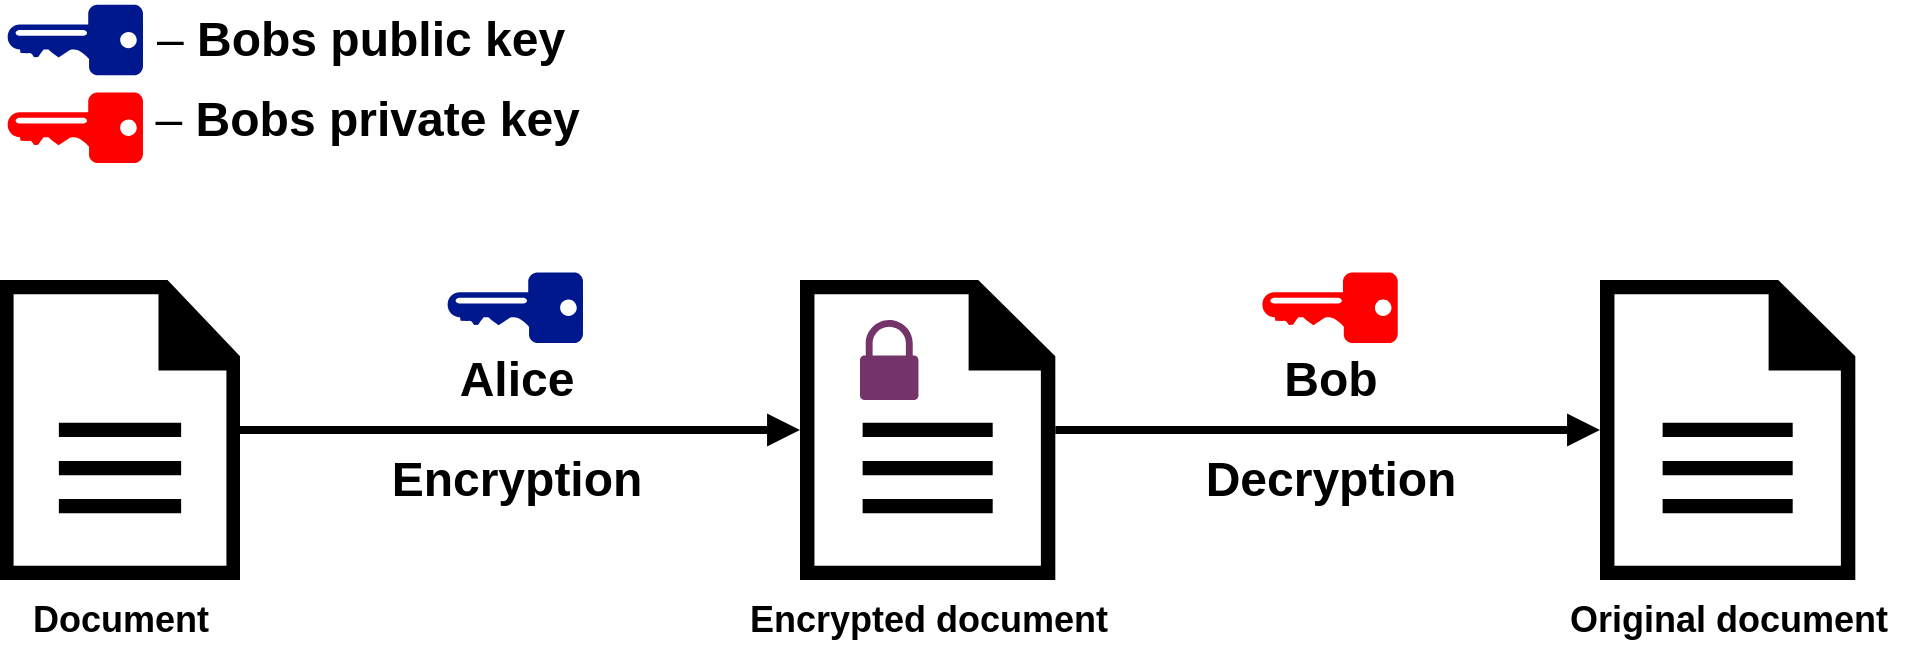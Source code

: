 <mxfile version="20.3.0" type="device"><diagram id="DidsFl4eXuDHd2FynarV" name="Page-1"><mxGraphModel dx="1422" dy="905" grid="1" gridSize="10" guides="1" tooltips="1" connect="1" arrows="1" fold="1" page="1" pageScale="1" pageWidth="2339" pageHeight="3300" math="0" shadow="0"><root><mxCell id="0"/><mxCell id="1" parent="0"/><mxCell id="zzGu4fYW0NQX0OKSEff--3" value="" style="pointerEvents=1;shadow=0;dashed=0;html=1;strokeColor=none;labelPosition=center;verticalLabelPosition=bottom;verticalAlign=top;outlineConnect=0;align=center;shape=mxgraph.office.concepts.document;fillColor=#000000;" parent="1" vertex="1"><mxGeometry x="800" y="730" width="127.66" height="150" as="geometry"/></mxCell><mxCell id="zzGu4fYW0NQX0OKSEff--2" value="" style="pointerEvents=1;shadow=0;dashed=0;html=1;strokeColor=none;labelPosition=center;verticalLabelPosition=bottom;verticalAlign=top;outlineConnect=0;align=center;shape=mxgraph.office.security.lock_protected;fillColor=#753469;" parent="1" vertex="1"><mxGeometry x="830" y="750" width="29.23" height="40" as="geometry"/></mxCell><mxCell id="zzGu4fYW0NQX0OKSEff--10" style="edgeStyle=orthogonalEdgeStyle;rounded=0;orthogonalLoop=1;jettySize=auto;html=1;strokeColor=#000000;strokeWidth=4;endArrow=block;endFill=1;" parent="1" source="zzGu4fYW0NQX0OKSEff--3" target="zzGu4fYW0NQX0OKSEff--4" edge="1"><mxGeometry relative="1" as="geometry"/></mxCell><mxCell id="zzGu4fYW0NQX0OKSEff--4" value="" style="pointerEvents=1;shadow=0;dashed=0;html=1;strokeColor=none;fillColor=#000000;labelPosition=center;verticalLabelPosition=bottom;verticalAlign=top;outlineConnect=0;align=center;shape=mxgraph.office.concepts.document;" parent="1" vertex="1"><mxGeometry x="1200" y="730" width="127.66" height="150" as="geometry"/></mxCell><mxCell id="zzGu4fYW0NQX0OKSEff--9" style="edgeStyle=orthogonalEdgeStyle;rounded=0;orthogonalLoop=1;jettySize=auto;html=1;strokeWidth=4;strokeColor=#000000;endArrow=block;endFill=1;" parent="1" source="zzGu4fYW0NQX0OKSEff--5" target="zzGu4fYW0NQX0OKSEff--3" edge="1"><mxGeometry relative="1" as="geometry"/></mxCell><mxCell id="zzGu4fYW0NQX0OKSEff--5" value="" style="pointerEvents=1;shadow=0;dashed=0;html=1;strokeColor=none;fillColor=#000000;labelPosition=center;verticalLabelPosition=bottom;verticalAlign=top;outlineConnect=0;align=center;shape=mxgraph.office.concepts.document;" parent="1" vertex="1"><mxGeometry x="400" y="730" width="120" height="150" as="geometry"/></mxCell><mxCell id="zzGu4fYW0NQX0OKSEff--11" value="" style="aspect=fixed;pointerEvents=1;shadow=0;dashed=0;html=1;strokeColor=none;labelPosition=center;verticalLabelPosition=bottom;verticalAlign=top;align=center;shape=mxgraph.mscae.enterprise.key_permissions;rotation=90;fillColor=#00188D;" parent="1" vertex="1"><mxGeometry x="640" y="710" width="35.23" height="67.75" as="geometry"/></mxCell><mxCell id="zzGu4fYW0NQX0OKSEff--13" value="&lt;font size=&quot;1&quot;&gt;&lt;b style=&quot;font-size: 24px;&quot;&gt;Alice&lt;/b&gt;&lt;/font&gt;" style="text;html=1;align=center;verticalAlign=middle;resizable=0;points=[];autosize=1;strokeWidth=1;" parent="1" vertex="1"><mxGeometry x="617.62" y="760" width="80" height="40" as="geometry"/></mxCell><mxCell id="zzGu4fYW0NQX0OKSEff--16" value="&lt;b&gt;&lt;font style=&quot;font-size: 24px&quot;&gt;Encryption&lt;/font&gt;&lt;/b&gt;" style="text;html=1;align=center;verticalAlign=middle;resizable=0;points=[];autosize=1;" parent="1" vertex="1"><mxGeometry x="582.62" y="810" width="150" height="40" as="geometry"/></mxCell><mxCell id="zzGu4fYW0NQX0OKSEff--17" value="" style="aspect=fixed;pointerEvents=1;shadow=0;dashed=0;html=1;strokeColor=none;labelPosition=center;verticalLabelPosition=bottom;verticalAlign=top;align=center;shape=mxgraph.mscae.enterprise.key_permissions;rotation=90;fillColor=#FF0000;" parent="1" vertex="1"><mxGeometry x="1047.38" y="710" width="35.23" height="67.75" as="geometry"/></mxCell><mxCell id="zzGu4fYW0NQX0OKSEff--18" value="&lt;font size=&quot;1&quot;&gt;&lt;b style=&quot;font-size: 24px;&quot;&gt;Bob&lt;/b&gt;&lt;/font&gt;" style="text;html=1;align=center;verticalAlign=middle;resizable=0;points=[];autosize=1;strokeWidth=1;" parent="1" vertex="1"><mxGeometry x="1030" y="760" width="70" height="40" as="geometry"/></mxCell><mxCell id="zzGu4fYW0NQX0OKSEff--19" value="&lt;b&gt;&lt;font style=&quot;font-size: 24px&quot;&gt;Decryption&lt;/font&gt;&lt;/b&gt;" style="text;html=1;align=center;verticalAlign=middle;resizable=0;points=[];autosize=1;" parent="1" vertex="1"><mxGeometry x="990" y="810" width="150" height="40" as="geometry"/></mxCell><mxCell id="zzGu4fYW0NQX0OKSEff--22" value="" style="aspect=fixed;pointerEvents=1;shadow=0;dashed=0;html=1;strokeColor=none;labelPosition=center;verticalLabelPosition=bottom;verticalAlign=top;align=center;shape=mxgraph.mscae.enterprise.key_permissions;rotation=90;fillColor=#FF0000;" parent="1" vertex="1"><mxGeometry x="420.0" y="620" width="35.23" height="67.75" as="geometry"/></mxCell><mxCell id="zzGu4fYW0NQX0OKSEff--23" value="&lt;span style=&quot;font-size: 24px;&quot;&gt;&lt;b style=&quot;&quot;&gt;&amp;nbsp;&lt;/b&gt;&lt;/span&gt;&lt;span style=&quot;left: 210.055px; top: 904.195px; font-family: sans-serif; transform: scaleX(0.969);&quot;&gt;&lt;font style=&quot;font-size: 24px&quot;&gt;–&lt;/font&gt;&lt;/span&gt;&lt;span style=&quot;font-size: 24px;&quot;&gt;&lt;b style=&quot;&quot;&gt;&amp;nbsp;Bobs private key&lt;/b&gt;&lt;/span&gt;" style="text;html=1;align=center;verticalAlign=middle;resizable=0;points=[];autosize=1;strokeWidth=1;" parent="1" vertex="1"><mxGeometry x="460" y="630.01" width="240" height="40" as="geometry"/></mxCell><mxCell id="zzGu4fYW0NQX0OKSEff--25" value="&lt;b&gt;&lt;font style=&quot;font-size: 18px;&quot;&gt;Document&lt;/font&gt;&lt;br&gt;&lt;/b&gt;" style="text;html=1;align=center;verticalAlign=middle;resizable=0;points=[];autosize=1;" parent="1" vertex="1"><mxGeometry x="405" y="880" width="110" height="40" as="geometry"/></mxCell><mxCell id="zzGu4fYW0NQX0OKSEff--26" value="&lt;b&gt;&lt;span style=&quot;font-size: 18px;&quot;&gt;Original document&lt;/span&gt;&lt;br&gt;&lt;/b&gt;" style="text;html=1;align=center;verticalAlign=middle;resizable=0;points=[];autosize=1;" parent="1" vertex="1"><mxGeometry x="1173.83" y="880" width="180" height="40" as="geometry"/></mxCell><mxCell id="zzGu4fYW0NQX0OKSEff--28" value="&lt;b&gt;&lt;span style=&quot;font-size: 18px;&quot;&gt;Encrypted document&lt;/span&gt;&lt;br&gt;&lt;/b&gt;" style="text;html=1;align=center;verticalAlign=middle;resizable=0;points=[];autosize=1;" parent="1" vertex="1"><mxGeometry x="763.83" y="880" width="200" height="40" as="geometry"/></mxCell><mxCell id="cBDIQFeqhVys90UB3R7k-1" value="" style="aspect=fixed;pointerEvents=1;shadow=0;dashed=0;html=1;strokeColor=none;labelPosition=center;verticalLabelPosition=bottom;verticalAlign=top;align=center;shape=mxgraph.mscae.enterprise.key_permissions;rotation=90;fillColor=#00188D;" parent="1" vertex="1"><mxGeometry x="420.0" y="576.13" width="35.23" height="67.75" as="geometry"/></mxCell><mxCell id="cBDIQFeqhVys90UB3R7k-2" value="&lt;span style=&quot;font-size: 24px;&quot;&gt;&lt;b style=&quot;&quot;&gt;&amp;nbsp;&lt;/b&gt;&lt;/span&gt;&lt;span style=&quot;left: 210.055px; top: 904.195px; font-family: sans-serif; transform: scaleX(0.969);&quot;&gt;&lt;font style=&quot;font-size: 24px&quot;&gt;–&lt;/font&gt;&lt;/span&gt;&lt;span style=&quot;font-size: 24px;&quot;&gt;&lt;b style=&quot;&quot;&gt;&amp;nbsp;Bobs public key&amp;nbsp;&lt;/b&gt;&lt;/span&gt;" style="text;html=1;align=center;verticalAlign=middle;resizable=0;points=[];autosize=1;strokeWidth=1;" parent="1" vertex="1"><mxGeometry x="460" y="590.01" width="240" height="40" as="geometry"/></mxCell></root></mxGraphModel></diagram></mxfile>